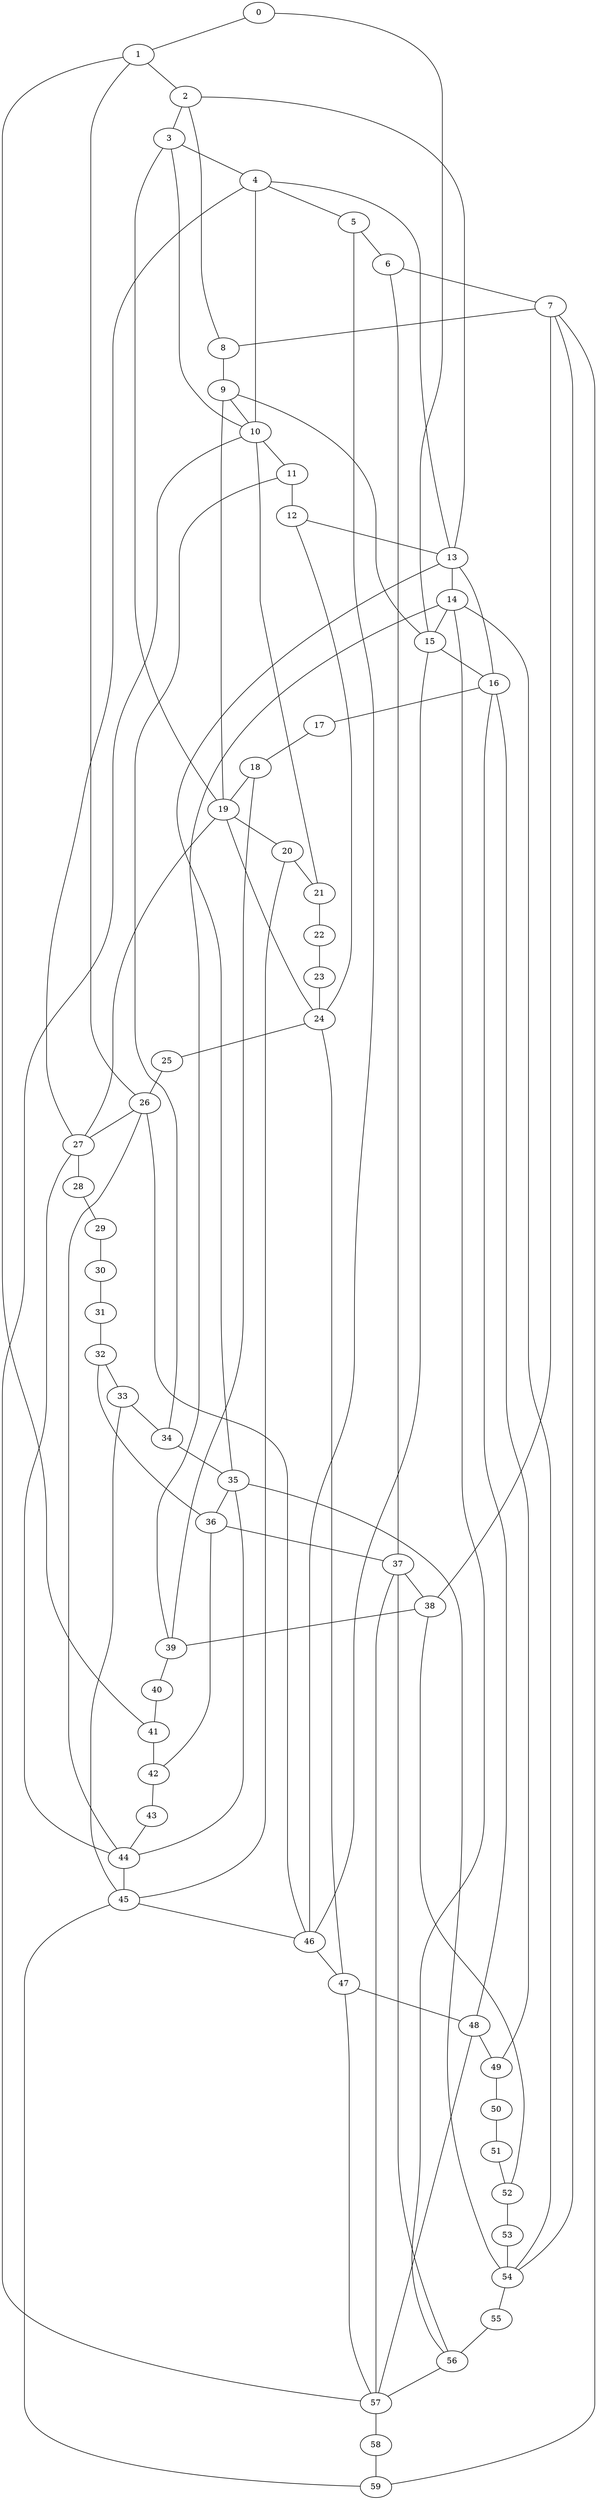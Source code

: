 
graph graphname {
    0 -- 1
0 -- 15
1 -- 2
1 -- 26
1 -- 41
2 -- 3
2 -- 13
2 -- 8
3 -- 4
3 -- 10
3 -- 19
4 -- 5
4 -- 27
4 -- 13
4 -- 10
5 -- 6
5 -- 46
6 -- 7
6 -- 37
7 -- 8
7 -- 38
7 -- 59
7 -- 54
8 -- 9
9 -- 10
9 -- 15
9 -- 19
10 -- 11
10 -- 21
10 -- 57
11 -- 12
11 -- 34
12 -- 13
12 -- 24
13 -- 14
13 -- 16
13 -- 35
14 -- 15
14 -- 56
14 -- 54
14 -- 39
15 -- 16
15 -- 46
16 -- 17
16 -- 49
16 -- 48
17 -- 18
18 -- 19
18 -- 39
19 -- 20
19 -- 27
19 -- 24
20 -- 21
20 -- 45
21 -- 22
22 -- 23
23 -- 24
24 -- 25
24 -- 47
25 -- 26
26 -- 27
26 -- 44
26 -- 46
27 -- 28
27 -- 44
28 -- 29
29 -- 30
30 -- 31
31 -- 32
32 -- 33
32 -- 36
33 -- 34
33 -- 45
34 -- 35
35 -- 36
35 -- 44
35 -- 54
36 -- 37
36 -- 42
37 -- 38
37 -- 56
37 -- 57
38 -- 39
38 -- 52
39 -- 40
40 -- 41
41 -- 42
42 -- 43
43 -- 44
44 -- 45
45 -- 46
45 -- 59
46 -- 47
47 -- 48
47 -- 57
48 -- 49
48 -- 57
49 -- 50
50 -- 51
51 -- 52
52 -- 53
53 -- 54
54 -- 55
55 -- 56
56 -- 57
57 -- 58
58 -- 59

}
